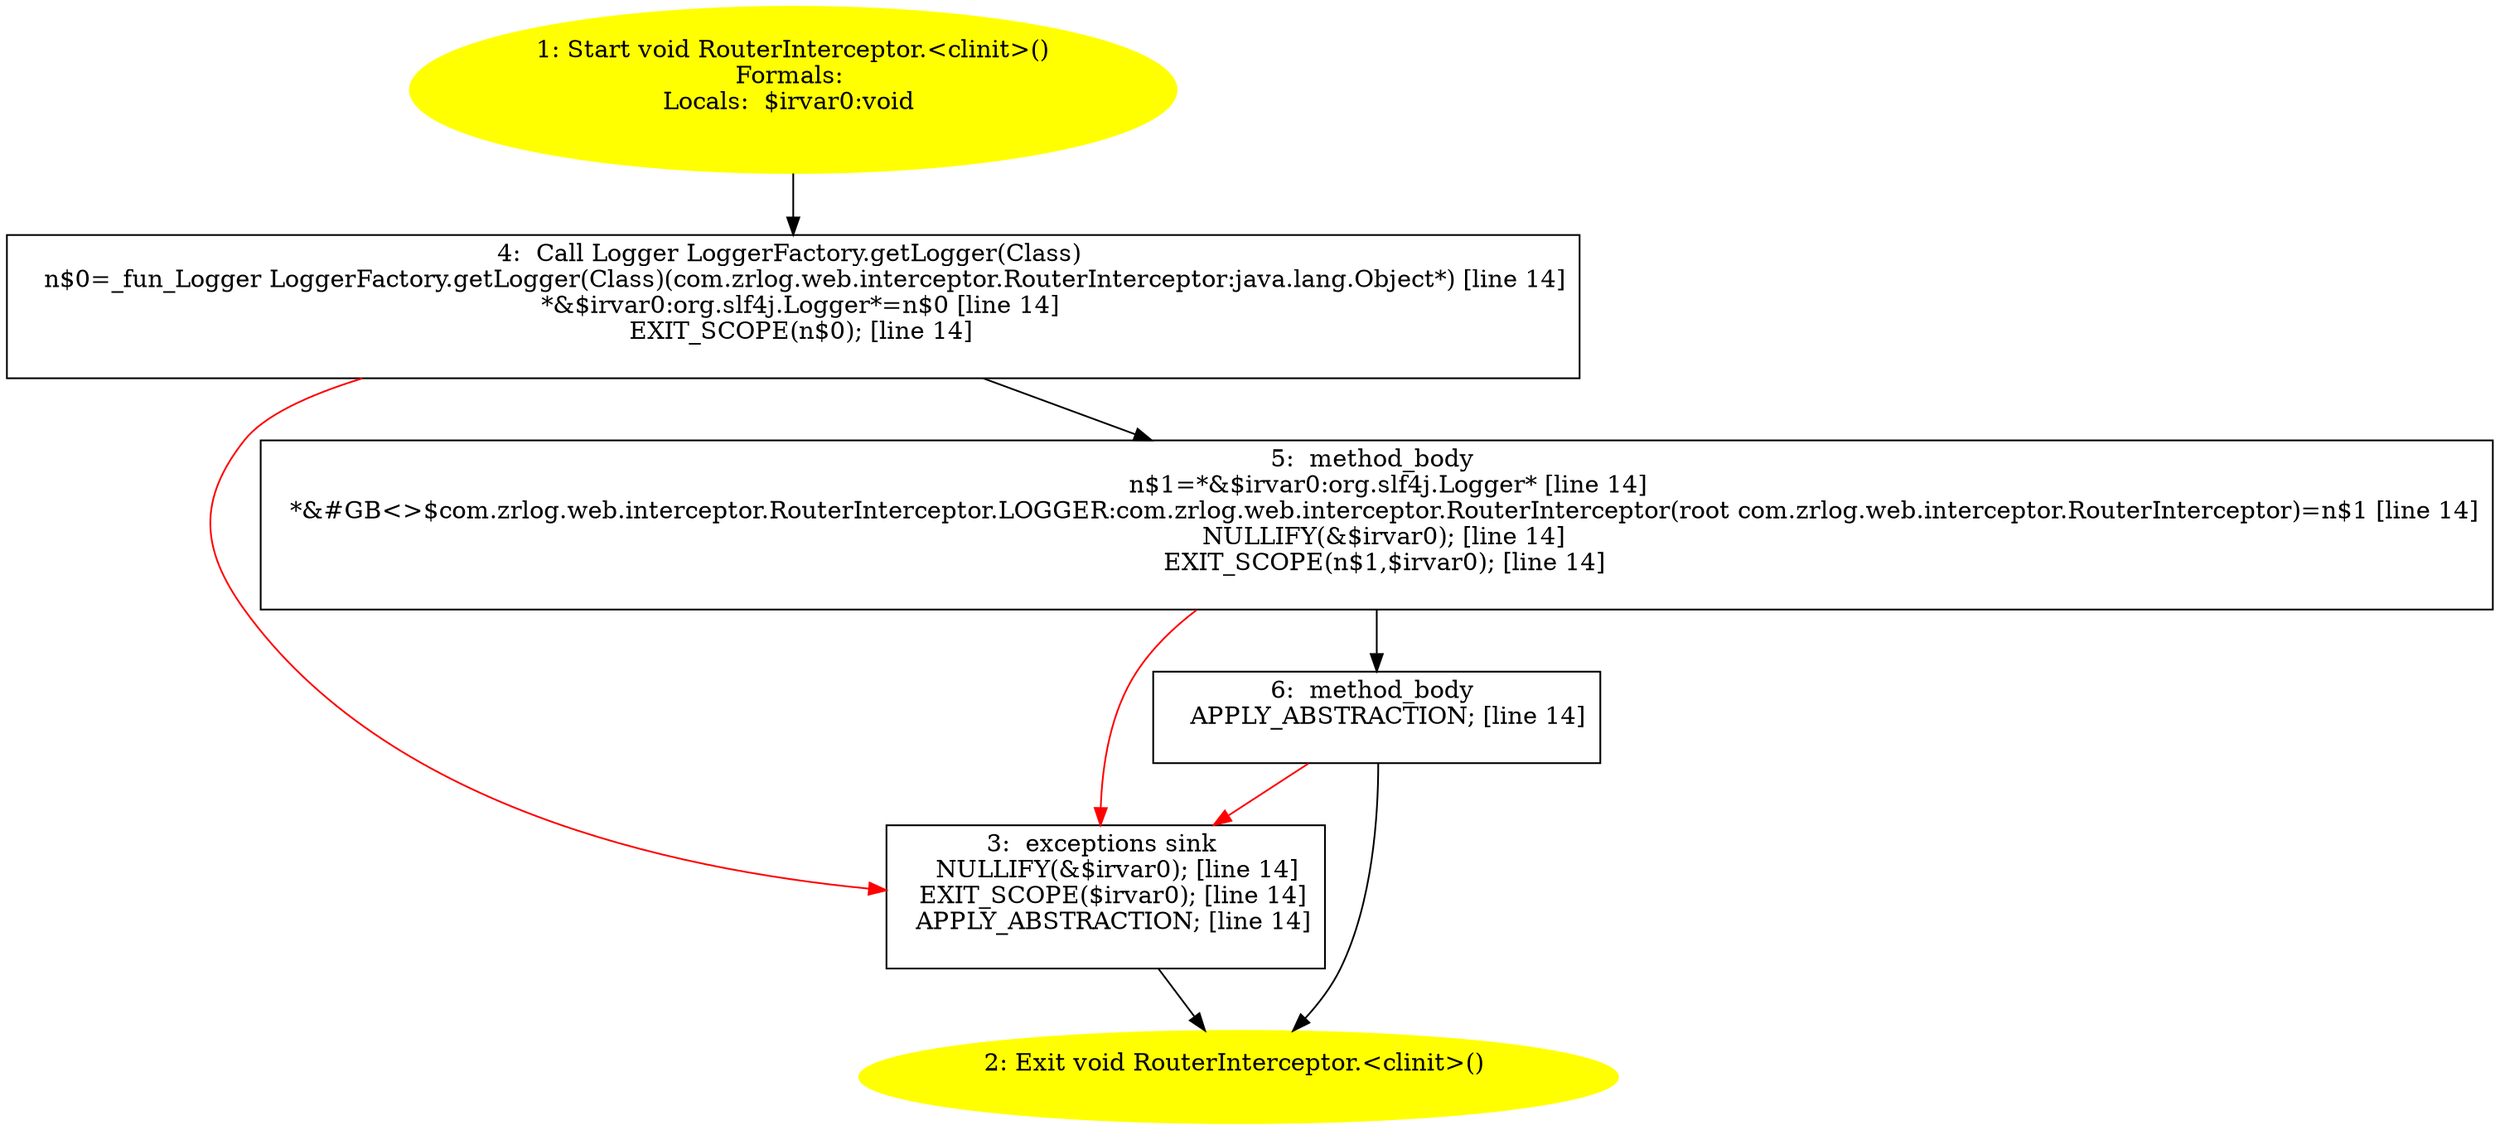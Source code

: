 /* @generated */
digraph cfg {
"com.zrlog.web.interceptor.RouterInterceptor.<clinit>():void.ab6b9b3ee73a89b07a52dc47a83f971d_1" [label="1: Start void RouterInterceptor.<clinit>()\nFormals: \nLocals:  $irvar0:void \n  " color=yellow style=filled]
	

	 "com.zrlog.web.interceptor.RouterInterceptor.<clinit>():void.ab6b9b3ee73a89b07a52dc47a83f971d_1" -> "com.zrlog.web.interceptor.RouterInterceptor.<clinit>():void.ab6b9b3ee73a89b07a52dc47a83f971d_4" ;
"com.zrlog.web.interceptor.RouterInterceptor.<clinit>():void.ab6b9b3ee73a89b07a52dc47a83f971d_2" [label="2: Exit void RouterInterceptor.<clinit>() \n  " color=yellow style=filled]
	

"com.zrlog.web.interceptor.RouterInterceptor.<clinit>():void.ab6b9b3ee73a89b07a52dc47a83f971d_3" [label="3:  exceptions sink \n   NULLIFY(&$irvar0); [line 14]\n  EXIT_SCOPE($irvar0); [line 14]\n  APPLY_ABSTRACTION; [line 14]\n " shape="box"]
	

	 "com.zrlog.web.interceptor.RouterInterceptor.<clinit>():void.ab6b9b3ee73a89b07a52dc47a83f971d_3" -> "com.zrlog.web.interceptor.RouterInterceptor.<clinit>():void.ab6b9b3ee73a89b07a52dc47a83f971d_2" ;
"com.zrlog.web.interceptor.RouterInterceptor.<clinit>():void.ab6b9b3ee73a89b07a52dc47a83f971d_4" [label="4:  Call Logger LoggerFactory.getLogger(Class) \n   n$0=_fun_Logger LoggerFactory.getLogger(Class)(com.zrlog.web.interceptor.RouterInterceptor:java.lang.Object*) [line 14]\n  *&$irvar0:org.slf4j.Logger*=n$0 [line 14]\n  EXIT_SCOPE(n$0); [line 14]\n " shape="box"]
	

	 "com.zrlog.web.interceptor.RouterInterceptor.<clinit>():void.ab6b9b3ee73a89b07a52dc47a83f971d_4" -> "com.zrlog.web.interceptor.RouterInterceptor.<clinit>():void.ab6b9b3ee73a89b07a52dc47a83f971d_5" ;
	 "com.zrlog.web.interceptor.RouterInterceptor.<clinit>():void.ab6b9b3ee73a89b07a52dc47a83f971d_4" -> "com.zrlog.web.interceptor.RouterInterceptor.<clinit>():void.ab6b9b3ee73a89b07a52dc47a83f971d_3" [color="red" ];
"com.zrlog.web.interceptor.RouterInterceptor.<clinit>():void.ab6b9b3ee73a89b07a52dc47a83f971d_5" [label="5:  method_body \n   n$1=*&$irvar0:org.slf4j.Logger* [line 14]\n  *&#GB<>$com.zrlog.web.interceptor.RouterInterceptor.LOGGER:com.zrlog.web.interceptor.RouterInterceptor(root com.zrlog.web.interceptor.RouterInterceptor)=n$1 [line 14]\n  NULLIFY(&$irvar0); [line 14]\n  EXIT_SCOPE(n$1,$irvar0); [line 14]\n " shape="box"]
	

	 "com.zrlog.web.interceptor.RouterInterceptor.<clinit>():void.ab6b9b3ee73a89b07a52dc47a83f971d_5" -> "com.zrlog.web.interceptor.RouterInterceptor.<clinit>():void.ab6b9b3ee73a89b07a52dc47a83f971d_6" ;
	 "com.zrlog.web.interceptor.RouterInterceptor.<clinit>():void.ab6b9b3ee73a89b07a52dc47a83f971d_5" -> "com.zrlog.web.interceptor.RouterInterceptor.<clinit>():void.ab6b9b3ee73a89b07a52dc47a83f971d_3" [color="red" ];
"com.zrlog.web.interceptor.RouterInterceptor.<clinit>():void.ab6b9b3ee73a89b07a52dc47a83f971d_6" [label="6:  method_body \n   APPLY_ABSTRACTION; [line 14]\n " shape="box"]
	

	 "com.zrlog.web.interceptor.RouterInterceptor.<clinit>():void.ab6b9b3ee73a89b07a52dc47a83f971d_6" -> "com.zrlog.web.interceptor.RouterInterceptor.<clinit>():void.ab6b9b3ee73a89b07a52dc47a83f971d_2" ;
	 "com.zrlog.web.interceptor.RouterInterceptor.<clinit>():void.ab6b9b3ee73a89b07a52dc47a83f971d_6" -> "com.zrlog.web.interceptor.RouterInterceptor.<clinit>():void.ab6b9b3ee73a89b07a52dc47a83f971d_3" [color="red" ];
}
